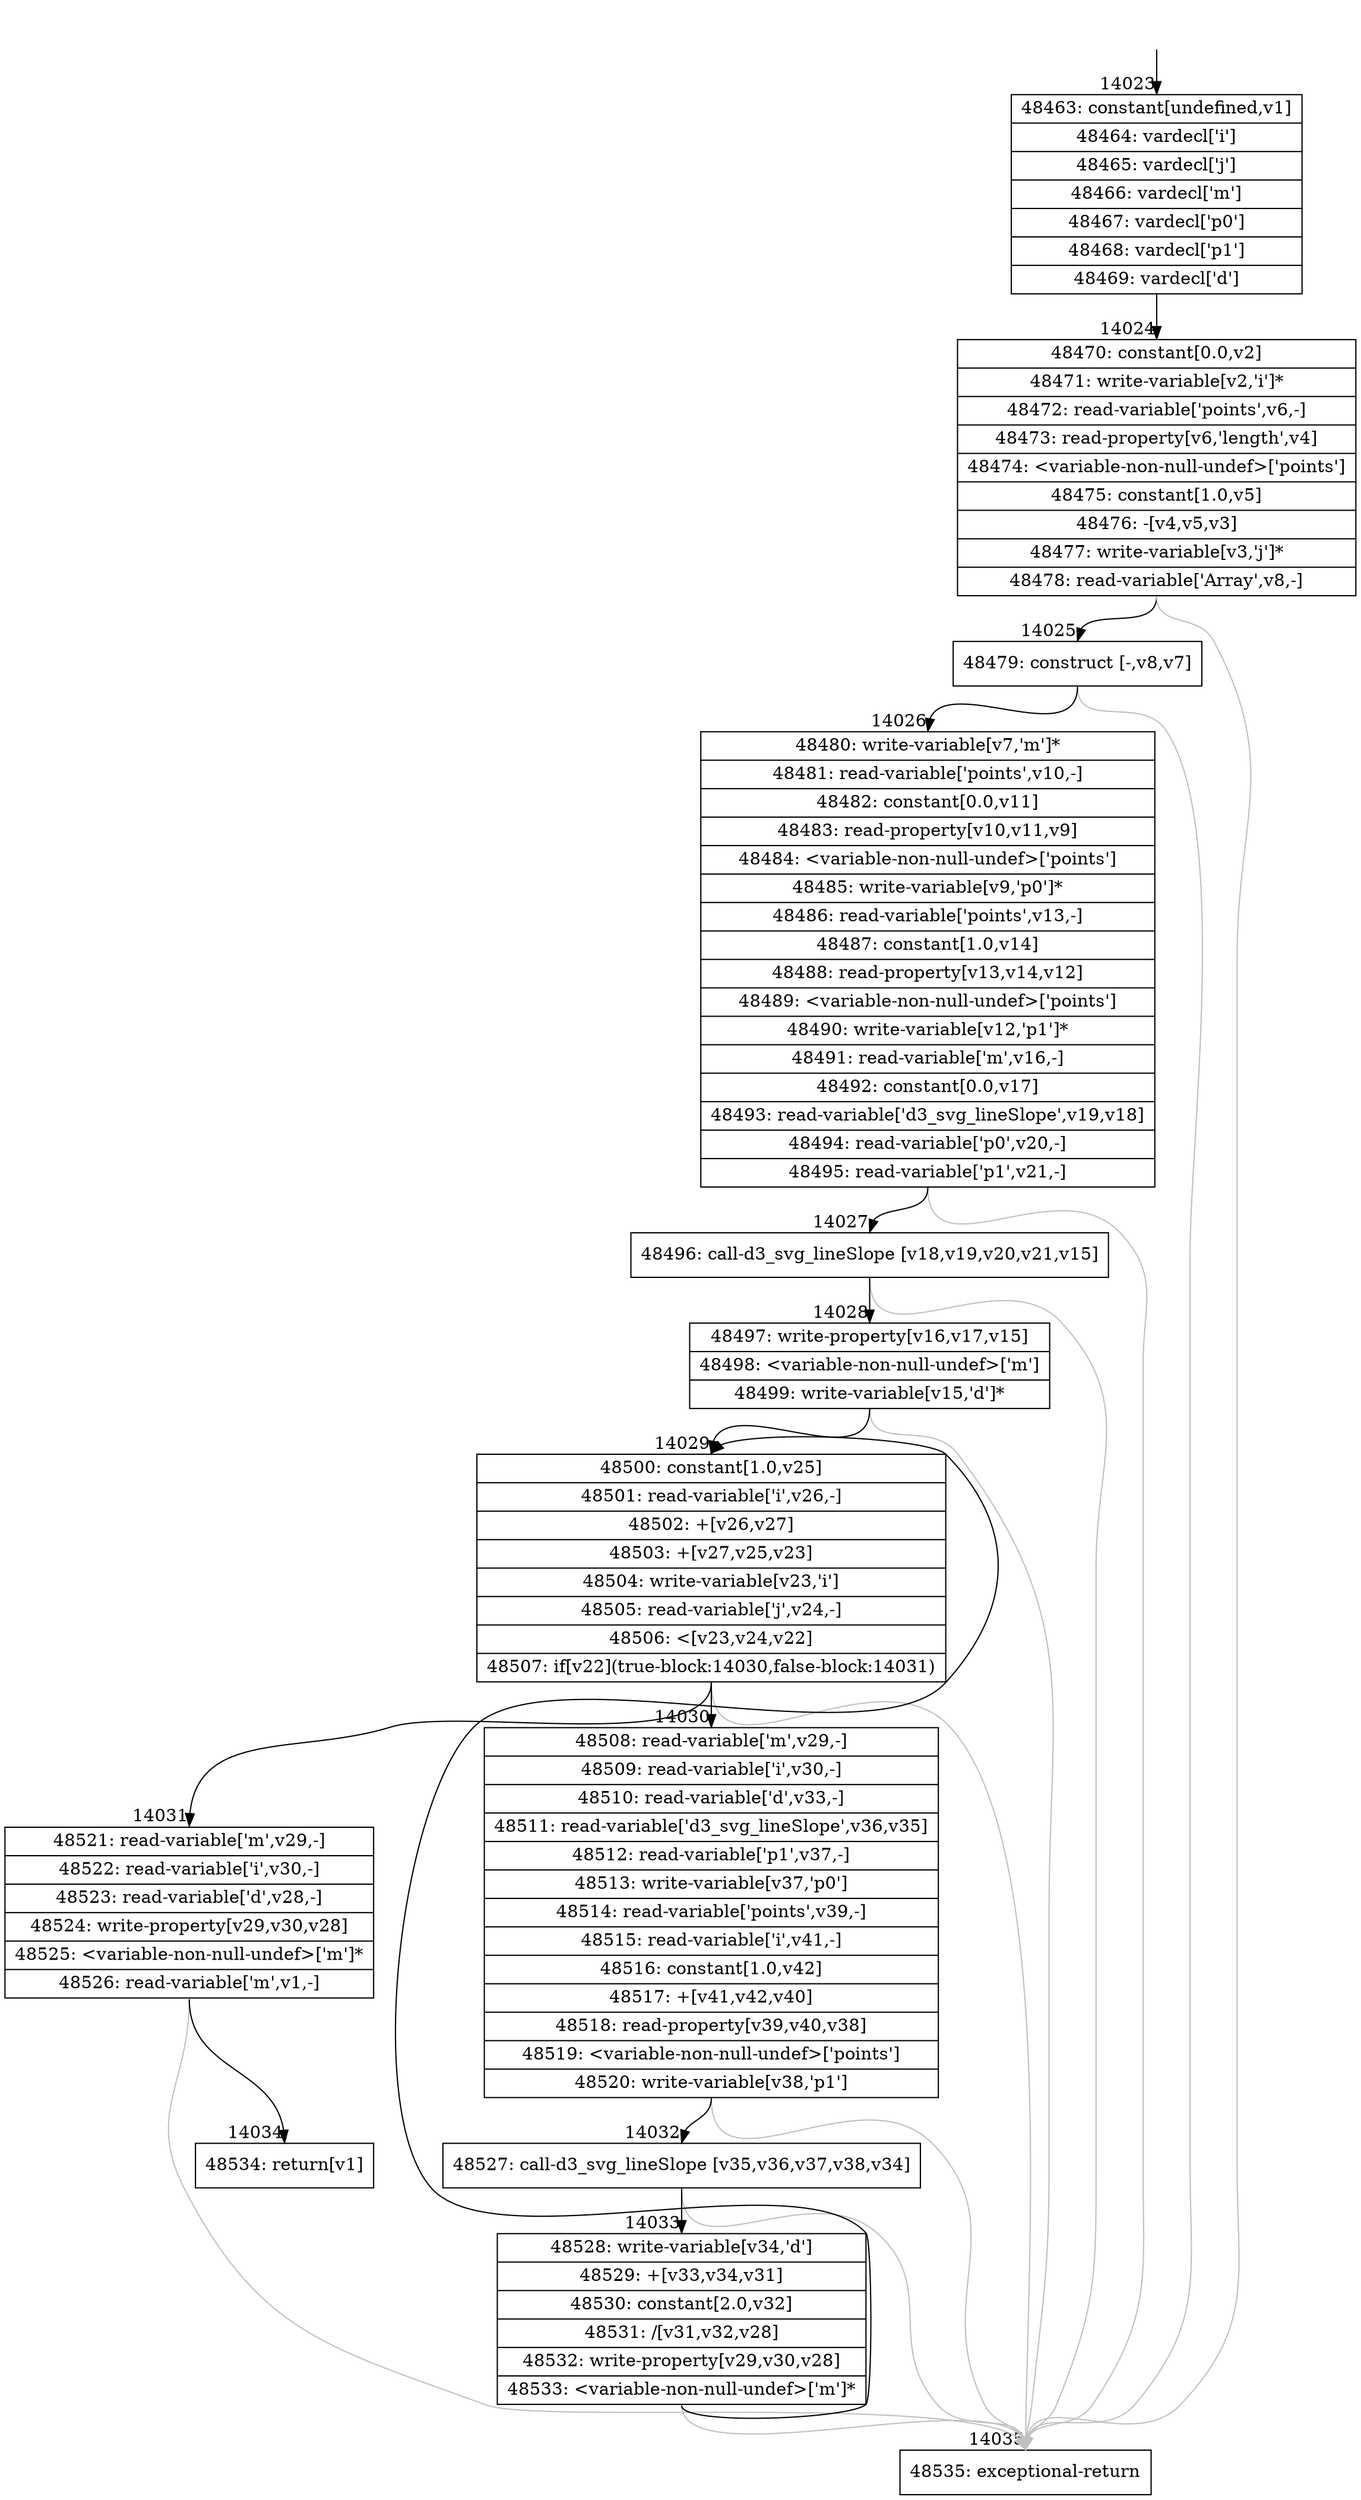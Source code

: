digraph {
rankdir="TD"
BB_entry1295[shape=none,label=""];
BB_entry1295 -> BB14023 [tailport=s, headport=n, headlabel="    14023"]
BB14023 [shape=record label="{48463: constant[undefined,v1]|48464: vardecl['i']|48465: vardecl['j']|48466: vardecl['m']|48467: vardecl['p0']|48468: vardecl['p1']|48469: vardecl['d']}" ] 
BB14023 -> BB14024 [tailport=s, headport=n, headlabel="      14024"]
BB14024 [shape=record label="{48470: constant[0.0,v2]|48471: write-variable[v2,'i']*|48472: read-variable['points',v6,-]|48473: read-property[v6,'length',v4]|48474: \<variable-non-null-undef\>['points']|48475: constant[1.0,v5]|48476: -[v4,v5,v3]|48477: write-variable[v3,'j']*|48478: read-variable['Array',v8,-]}" ] 
BB14024 -> BB14025 [tailport=s, headport=n, headlabel="      14025"]
BB14024 -> BB14035 [tailport=s, headport=n, color=gray, headlabel="      14035"]
BB14025 [shape=record label="{48479: construct [-,v8,v7]}" ] 
BB14025 -> BB14026 [tailport=s, headport=n, headlabel="      14026"]
BB14025 -> BB14035 [tailport=s, headport=n, color=gray]
BB14026 [shape=record label="{48480: write-variable[v7,'m']*|48481: read-variable['points',v10,-]|48482: constant[0.0,v11]|48483: read-property[v10,v11,v9]|48484: \<variable-non-null-undef\>['points']|48485: write-variable[v9,'p0']*|48486: read-variable['points',v13,-]|48487: constant[1.0,v14]|48488: read-property[v13,v14,v12]|48489: \<variable-non-null-undef\>['points']|48490: write-variable[v12,'p1']*|48491: read-variable['m',v16,-]|48492: constant[0.0,v17]|48493: read-variable['d3_svg_lineSlope',v19,v18]|48494: read-variable['p0',v20,-]|48495: read-variable['p1',v21,-]}" ] 
BB14026 -> BB14027 [tailport=s, headport=n, headlabel="      14027"]
BB14026 -> BB14035 [tailport=s, headport=n, color=gray]
BB14027 [shape=record label="{48496: call-d3_svg_lineSlope [v18,v19,v20,v21,v15]}" ] 
BB14027 -> BB14028 [tailport=s, headport=n, headlabel="      14028"]
BB14027 -> BB14035 [tailport=s, headport=n, color=gray]
BB14028 [shape=record label="{48497: write-property[v16,v17,v15]|48498: \<variable-non-null-undef\>['m']|48499: write-variable[v15,'d']*}" ] 
BB14028 -> BB14029 [tailport=s, headport=n, headlabel="      14029"]
BB14028 -> BB14035 [tailport=s, headport=n, color=gray]
BB14029 [shape=record label="{48500: constant[1.0,v25]|48501: read-variable['i',v26,-]|48502: +[v26,v27]|48503: +[v27,v25,v23]|48504: write-variable[v23,'i']|48505: read-variable['j',v24,-]|48506: \<[v23,v24,v22]|48507: if[v22](true-block:14030,false-block:14031)}" ] 
BB14029 -> BB14030 [tailport=s, headport=n, headlabel="      14030"]
BB14029 -> BB14031 [tailport=s, headport=n, headlabel="      14031"]
BB14029 -> BB14035 [tailport=s, headport=n, color=gray]
BB14030 [shape=record label="{48508: read-variable['m',v29,-]|48509: read-variable['i',v30,-]|48510: read-variable['d',v33,-]|48511: read-variable['d3_svg_lineSlope',v36,v35]|48512: read-variable['p1',v37,-]|48513: write-variable[v37,'p0']|48514: read-variable['points',v39,-]|48515: read-variable['i',v41,-]|48516: constant[1.0,v42]|48517: +[v41,v42,v40]|48518: read-property[v39,v40,v38]|48519: \<variable-non-null-undef\>['points']|48520: write-variable[v38,'p1']}" ] 
BB14030 -> BB14032 [tailport=s, headport=n, headlabel="      14032"]
BB14030 -> BB14035 [tailport=s, headport=n, color=gray]
BB14031 [shape=record label="{48521: read-variable['m',v29,-]|48522: read-variable['i',v30,-]|48523: read-variable['d',v28,-]|48524: write-property[v29,v30,v28]|48525: \<variable-non-null-undef\>['m']*|48526: read-variable['m',v1,-]}" ] 
BB14031 -> BB14034 [tailport=s, headport=n, headlabel="      14034"]
BB14031 -> BB14035 [tailport=s, headport=n, color=gray]
BB14032 [shape=record label="{48527: call-d3_svg_lineSlope [v35,v36,v37,v38,v34]}" ] 
BB14032 -> BB14033 [tailport=s, headport=n, headlabel="      14033"]
BB14032 -> BB14035 [tailport=s, headport=n, color=gray]
BB14033 [shape=record label="{48528: write-variable[v34,'d']|48529: +[v33,v34,v31]|48530: constant[2.0,v32]|48531: /[v31,v32,v28]|48532: write-property[v29,v30,v28]|48533: \<variable-non-null-undef\>['m']*}" ] 
BB14033 -> BB14029 [tailport=s, headport=n]
BB14033 -> BB14035 [tailport=s, headport=n, color=gray]
BB14034 [shape=record label="{48534: return[v1]}" ] 
BB14035 [shape=record label="{48535: exceptional-return}" ] 
//#$~ 8305
}
